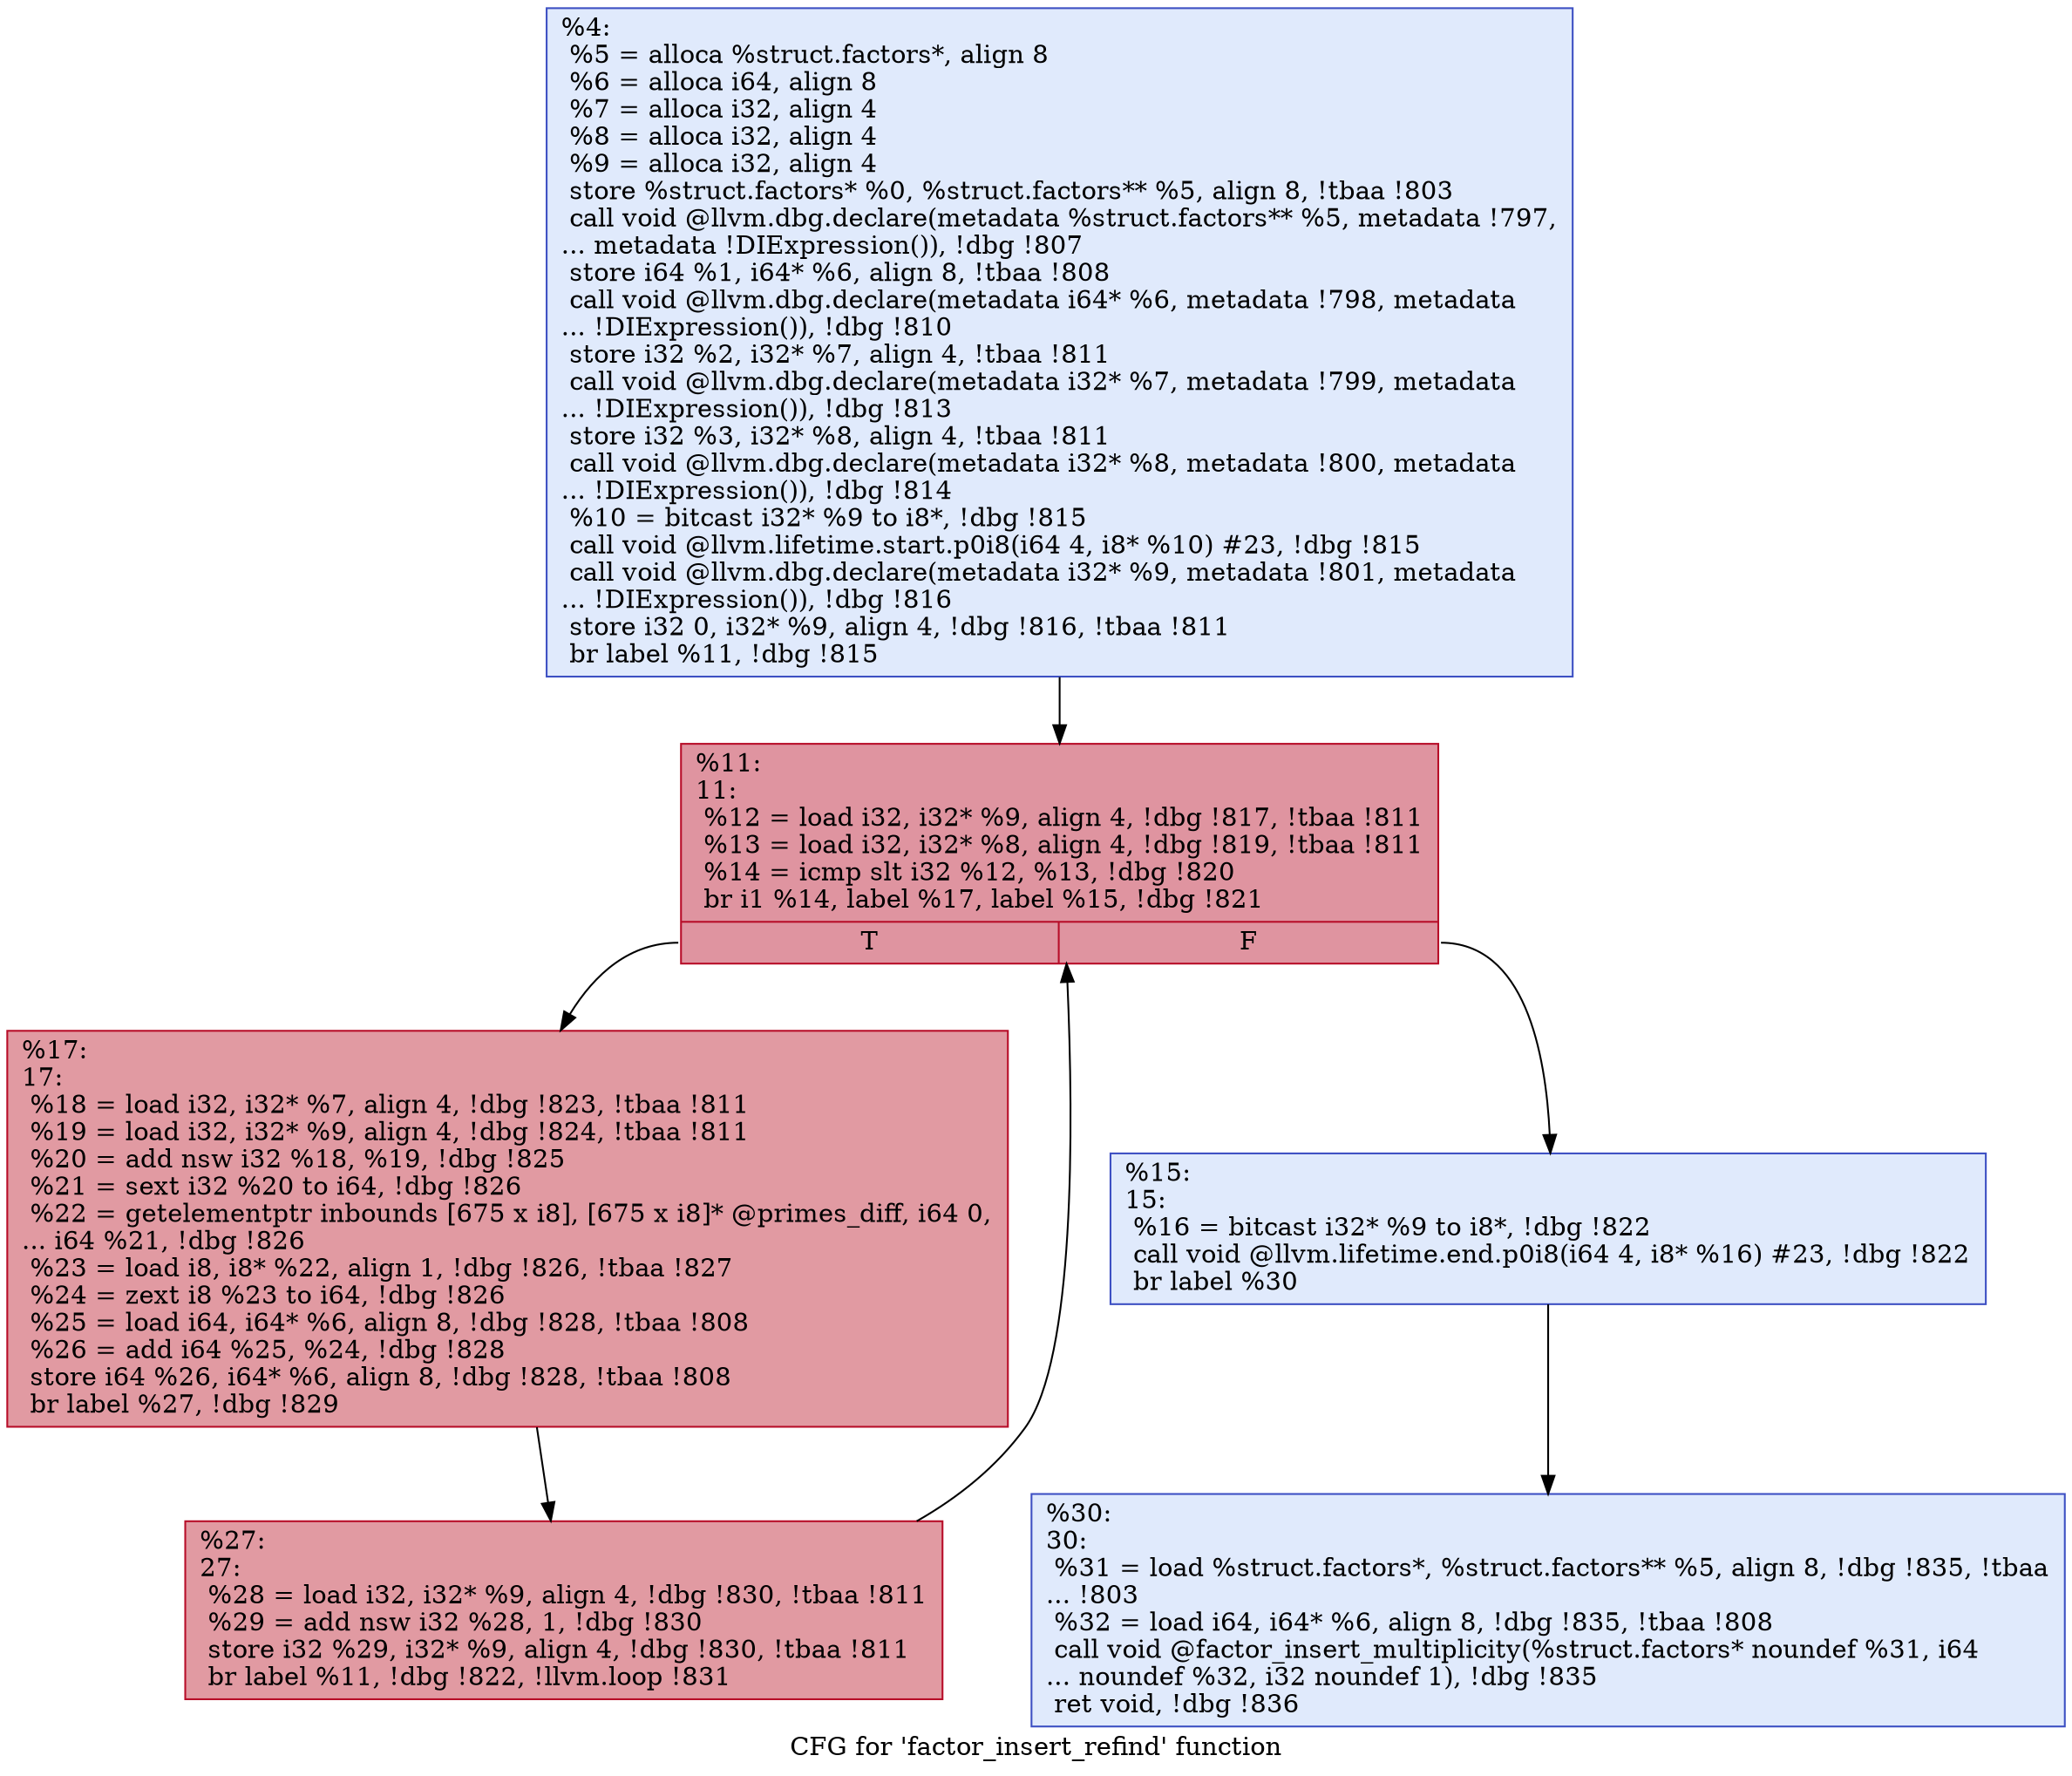digraph "CFG for 'factor_insert_refind' function" {
	label="CFG for 'factor_insert_refind' function";

	Node0x1a8fa30 [shape=record,color="#3d50c3ff", style=filled, fillcolor="#b9d0f970",label="{%4:\l  %5 = alloca %struct.factors*, align 8\l  %6 = alloca i64, align 8\l  %7 = alloca i32, align 4\l  %8 = alloca i32, align 4\l  %9 = alloca i32, align 4\l  store %struct.factors* %0, %struct.factors** %5, align 8, !tbaa !803\l  call void @llvm.dbg.declare(metadata %struct.factors** %5, metadata !797,\l... metadata !DIExpression()), !dbg !807\l  store i64 %1, i64* %6, align 8, !tbaa !808\l  call void @llvm.dbg.declare(metadata i64* %6, metadata !798, metadata\l... !DIExpression()), !dbg !810\l  store i32 %2, i32* %7, align 4, !tbaa !811\l  call void @llvm.dbg.declare(metadata i32* %7, metadata !799, metadata\l... !DIExpression()), !dbg !813\l  store i32 %3, i32* %8, align 4, !tbaa !811\l  call void @llvm.dbg.declare(metadata i32* %8, metadata !800, metadata\l... !DIExpression()), !dbg !814\l  %10 = bitcast i32* %9 to i8*, !dbg !815\l  call void @llvm.lifetime.start.p0i8(i64 4, i8* %10) #23, !dbg !815\l  call void @llvm.dbg.declare(metadata i32* %9, metadata !801, metadata\l... !DIExpression()), !dbg !816\l  store i32 0, i32* %9, align 4, !dbg !816, !tbaa !811\l  br label %11, !dbg !815\l}"];
	Node0x1a8fa30 -> Node0x1a98f20;
	Node0x1a98f20 [shape=record,color="#b70d28ff", style=filled, fillcolor="#b70d2870",label="{%11:\l11:                                               \l  %12 = load i32, i32* %9, align 4, !dbg !817, !tbaa !811\l  %13 = load i32, i32* %8, align 4, !dbg !819, !tbaa !811\l  %14 = icmp slt i32 %12, %13, !dbg !820\l  br i1 %14, label %17, label %15, !dbg !821\l|{<s0>T|<s1>F}}"];
	Node0x1a98f20:s0 -> Node0x1a98fc0;
	Node0x1a98f20:s1 -> Node0x1a98f70;
	Node0x1a98f70 [shape=record,color="#3d50c3ff", style=filled, fillcolor="#b9d0f970",label="{%15:\l15:                                               \l  %16 = bitcast i32* %9 to i8*, !dbg !822\l  call void @llvm.lifetime.end.p0i8(i64 4, i8* %16) #23, !dbg !822\l  br label %30\l}"];
	Node0x1a98f70 -> Node0x1a99060;
	Node0x1a98fc0 [shape=record,color="#b70d28ff", style=filled, fillcolor="#bb1b2c70",label="{%17:\l17:                                               \l  %18 = load i32, i32* %7, align 4, !dbg !823, !tbaa !811\l  %19 = load i32, i32* %9, align 4, !dbg !824, !tbaa !811\l  %20 = add nsw i32 %18, %19, !dbg !825\l  %21 = sext i32 %20 to i64, !dbg !826\l  %22 = getelementptr inbounds [675 x i8], [675 x i8]* @primes_diff, i64 0,\l... i64 %21, !dbg !826\l  %23 = load i8, i8* %22, align 1, !dbg !826, !tbaa !827\l  %24 = zext i8 %23 to i64, !dbg !826\l  %25 = load i64, i64* %6, align 8, !dbg !828, !tbaa !808\l  %26 = add i64 %25, %24, !dbg !828\l  store i64 %26, i64* %6, align 8, !dbg !828, !tbaa !808\l  br label %27, !dbg !829\l}"];
	Node0x1a98fc0 -> Node0x1a99010;
	Node0x1a99010 [shape=record,color="#b70d28ff", style=filled, fillcolor="#bb1b2c70",label="{%27:\l27:                                               \l  %28 = load i32, i32* %9, align 4, !dbg !830, !tbaa !811\l  %29 = add nsw i32 %28, 1, !dbg !830\l  store i32 %29, i32* %9, align 4, !dbg !830, !tbaa !811\l  br label %11, !dbg !822, !llvm.loop !831\l}"];
	Node0x1a99010 -> Node0x1a98f20;
	Node0x1a99060 [shape=record,color="#3d50c3ff", style=filled, fillcolor="#b9d0f970",label="{%30:\l30:                                               \l  %31 = load %struct.factors*, %struct.factors** %5, align 8, !dbg !835, !tbaa\l... !803\l  %32 = load i64, i64* %6, align 8, !dbg !835, !tbaa !808\l  call void @factor_insert_multiplicity(%struct.factors* noundef %31, i64\l... noundef %32, i32 noundef 1), !dbg !835\l  ret void, !dbg !836\l}"];
}
